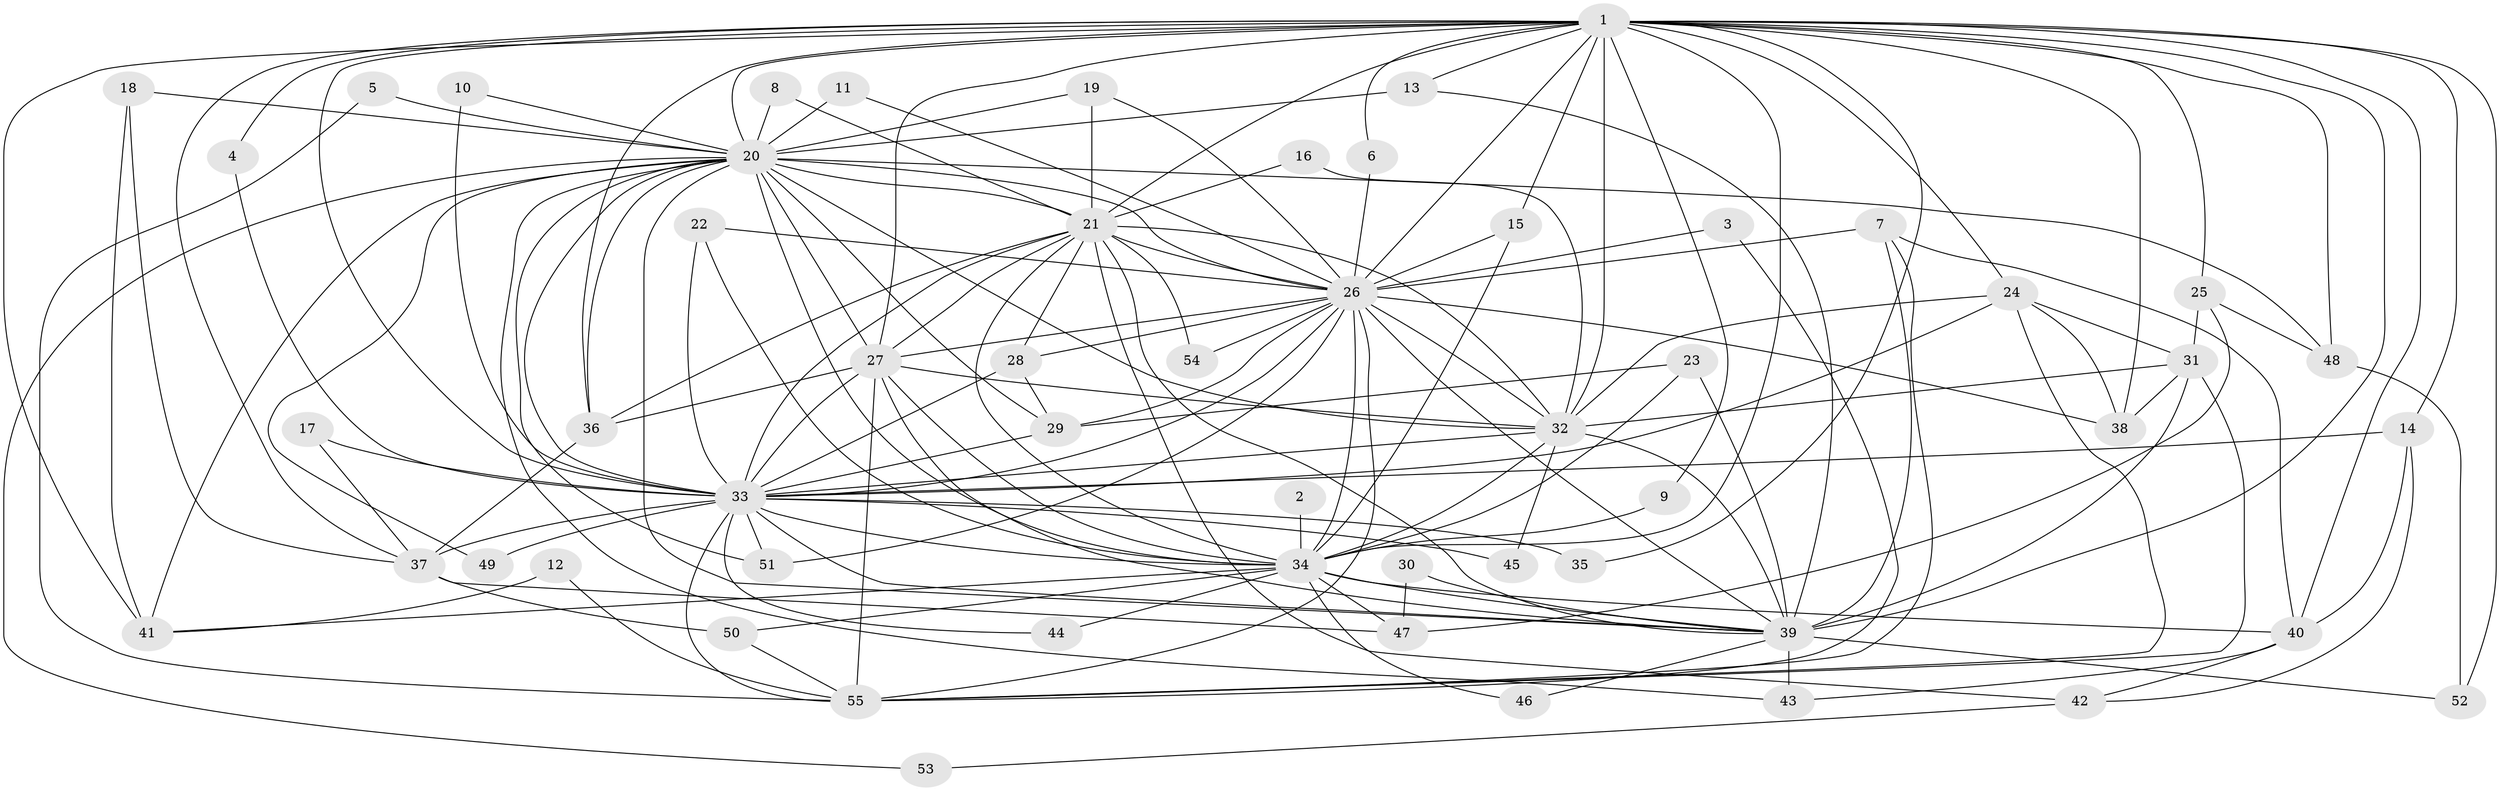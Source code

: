 // original degree distribution, {19: 0.009174311926605505, 17: 0.009174311926605505, 26: 0.009174311926605505, 12: 0.01834862385321101, 20: 0.01834862385321101, 22: 0.009174311926605505, 24: 0.009174311926605505, 18: 0.009174311926605505, 23: 0.009174311926605505, 3: 0.26605504587155965, 4: 0.08256880733944955, 5: 0.05504587155963303, 2: 0.46788990825688076, 6: 0.027522935779816515}
// Generated by graph-tools (version 1.1) at 2025/25/03/09/25 03:25:50]
// undirected, 55 vertices, 157 edges
graph export_dot {
graph [start="1"]
  node [color=gray90,style=filled];
  1;
  2;
  3;
  4;
  5;
  6;
  7;
  8;
  9;
  10;
  11;
  12;
  13;
  14;
  15;
  16;
  17;
  18;
  19;
  20;
  21;
  22;
  23;
  24;
  25;
  26;
  27;
  28;
  29;
  30;
  31;
  32;
  33;
  34;
  35;
  36;
  37;
  38;
  39;
  40;
  41;
  42;
  43;
  44;
  45;
  46;
  47;
  48;
  49;
  50;
  51;
  52;
  53;
  54;
  55;
  1 -- 4 [weight=1.0];
  1 -- 6 [weight=1.0];
  1 -- 9 [weight=1.0];
  1 -- 13 [weight=1.0];
  1 -- 14 [weight=2.0];
  1 -- 15 [weight=1.0];
  1 -- 20 [weight=2.0];
  1 -- 21 [weight=2.0];
  1 -- 24 [weight=1.0];
  1 -- 25 [weight=1.0];
  1 -- 26 [weight=2.0];
  1 -- 27 [weight=2.0];
  1 -- 32 [weight=3.0];
  1 -- 33 [weight=2.0];
  1 -- 34 [weight=2.0];
  1 -- 35 [weight=1.0];
  1 -- 36 [weight=1.0];
  1 -- 37 [weight=1.0];
  1 -- 38 [weight=2.0];
  1 -- 39 [weight=3.0];
  1 -- 40 [weight=1.0];
  1 -- 41 [weight=1.0];
  1 -- 48 [weight=1.0];
  1 -- 52 [weight=1.0];
  2 -- 34 [weight=1.0];
  3 -- 26 [weight=1.0];
  3 -- 55 [weight=1.0];
  4 -- 33 [weight=1.0];
  5 -- 20 [weight=1.0];
  5 -- 55 [weight=2.0];
  6 -- 26 [weight=1.0];
  7 -- 26 [weight=1.0];
  7 -- 39 [weight=1.0];
  7 -- 40 [weight=1.0];
  7 -- 55 [weight=1.0];
  8 -- 20 [weight=1.0];
  8 -- 21 [weight=1.0];
  9 -- 34 [weight=1.0];
  10 -- 20 [weight=1.0];
  10 -- 33 [weight=1.0];
  11 -- 20 [weight=1.0];
  11 -- 26 [weight=1.0];
  12 -- 41 [weight=1.0];
  12 -- 55 [weight=1.0];
  13 -- 20 [weight=1.0];
  13 -- 39 [weight=1.0];
  14 -- 33 [weight=1.0];
  14 -- 40 [weight=1.0];
  14 -- 42 [weight=1.0];
  15 -- 26 [weight=1.0];
  15 -- 34 [weight=1.0];
  16 -- 21 [weight=1.0];
  16 -- 32 [weight=1.0];
  17 -- 33 [weight=1.0];
  17 -- 37 [weight=1.0];
  18 -- 20 [weight=1.0];
  18 -- 37 [weight=1.0];
  18 -- 41 [weight=1.0];
  19 -- 20 [weight=1.0];
  19 -- 21 [weight=1.0];
  19 -- 26 [weight=1.0];
  20 -- 21 [weight=2.0];
  20 -- 26 [weight=1.0];
  20 -- 27 [weight=1.0];
  20 -- 29 [weight=1.0];
  20 -- 32 [weight=3.0];
  20 -- 33 [weight=1.0];
  20 -- 34 [weight=2.0];
  20 -- 36 [weight=2.0];
  20 -- 39 [weight=1.0];
  20 -- 41 [weight=1.0];
  20 -- 43 [weight=1.0];
  20 -- 48 [weight=1.0];
  20 -- 49 [weight=1.0];
  20 -- 51 [weight=1.0];
  20 -- 53 [weight=1.0];
  21 -- 26 [weight=1.0];
  21 -- 27 [weight=2.0];
  21 -- 28 [weight=2.0];
  21 -- 32 [weight=1.0];
  21 -- 33 [weight=1.0];
  21 -- 34 [weight=2.0];
  21 -- 36 [weight=1.0];
  21 -- 39 [weight=1.0];
  21 -- 42 [weight=1.0];
  21 -- 54 [weight=1.0];
  22 -- 26 [weight=1.0];
  22 -- 33 [weight=1.0];
  22 -- 34 [weight=1.0];
  23 -- 29 [weight=1.0];
  23 -- 34 [weight=1.0];
  23 -- 39 [weight=1.0];
  24 -- 31 [weight=1.0];
  24 -- 32 [weight=2.0];
  24 -- 33 [weight=1.0];
  24 -- 38 [weight=1.0];
  24 -- 55 [weight=1.0];
  25 -- 31 [weight=1.0];
  25 -- 47 [weight=1.0];
  25 -- 48 [weight=1.0];
  26 -- 27 [weight=1.0];
  26 -- 28 [weight=1.0];
  26 -- 29 [weight=1.0];
  26 -- 32 [weight=1.0];
  26 -- 33 [weight=1.0];
  26 -- 34 [weight=1.0];
  26 -- 38 [weight=2.0];
  26 -- 39 [weight=1.0];
  26 -- 51 [weight=1.0];
  26 -- 54 [weight=1.0];
  26 -- 55 [weight=1.0];
  27 -- 32 [weight=1.0];
  27 -- 33 [weight=1.0];
  27 -- 34 [weight=1.0];
  27 -- 36 [weight=1.0];
  27 -- 39 [weight=1.0];
  27 -- 55 [weight=1.0];
  28 -- 29 [weight=2.0];
  28 -- 33 [weight=2.0];
  29 -- 33 [weight=1.0];
  30 -- 39 [weight=1.0];
  30 -- 47 [weight=1.0];
  31 -- 32 [weight=1.0];
  31 -- 38 [weight=1.0];
  31 -- 39 [weight=2.0];
  31 -- 55 [weight=1.0];
  32 -- 33 [weight=1.0];
  32 -- 34 [weight=1.0];
  32 -- 39 [weight=3.0];
  32 -- 45 [weight=1.0];
  33 -- 34 [weight=1.0];
  33 -- 35 [weight=1.0];
  33 -- 37 [weight=1.0];
  33 -- 39 [weight=1.0];
  33 -- 44 [weight=1.0];
  33 -- 45 [weight=1.0];
  33 -- 49 [weight=1.0];
  33 -- 51 [weight=1.0];
  33 -- 55 [weight=1.0];
  34 -- 39 [weight=1.0];
  34 -- 40 [weight=1.0];
  34 -- 41 [weight=1.0];
  34 -- 44 [weight=1.0];
  34 -- 46 [weight=1.0];
  34 -- 47 [weight=1.0];
  34 -- 50 [weight=1.0];
  36 -- 37 [weight=1.0];
  37 -- 47 [weight=1.0];
  37 -- 50 [weight=1.0];
  39 -- 43 [weight=1.0];
  39 -- 46 [weight=1.0];
  39 -- 52 [weight=1.0];
  40 -- 42 [weight=1.0];
  40 -- 43 [weight=1.0];
  42 -- 53 [weight=1.0];
  48 -- 52 [weight=1.0];
  50 -- 55 [weight=1.0];
}
